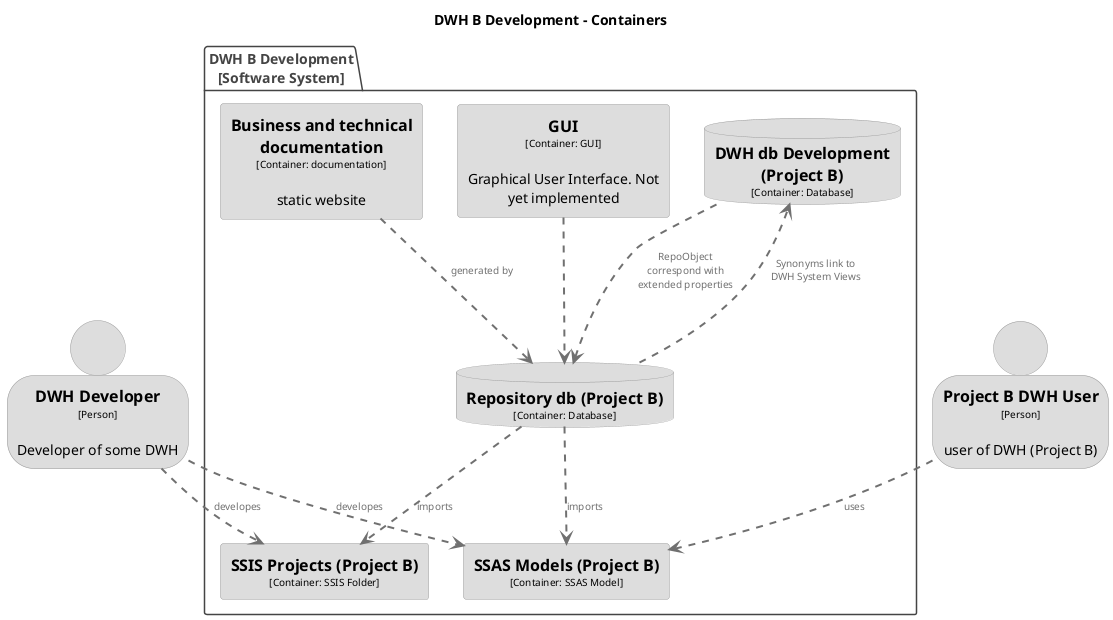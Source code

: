 @startuml
title DWH B Development - Containers

top to bottom direction

skinparam {
  shadowing false
  arrowFontSize 10
  defaultTextAlignment center
  wrapWidth 200
  maxMessageSize 100
}

hide stereotype

skinparam rectangle<<DWHBDevelopment.Businessandtechnicaldocumentation>> {
  BackgroundColor #dddddd
  FontColor #000000
  BorderColor #9a9a9a
}
skinparam person<<DWHDeveloper>> {
  BackgroundColor #dddddd
  FontColor #000000
  BorderColor #9a9a9a
}
skinparam database<<DWHBDevelopment.DWHdbDevelopmentProjectB>> {
  BackgroundColor #dddddd
  FontColor #000000
  BorderColor #9a9a9a
}
skinparam rectangle<<DWHBDevelopment.GUI>> {
  BackgroundColor #dddddd
  FontColor #000000
  BorderColor #9a9a9a
}
skinparam person<<ProjectBDWHUser>> {
  BackgroundColor #dddddd
  FontColor #000000
  BorderColor #9a9a9a
}
skinparam database<<DWHBDevelopment.RepositorydbProjectB>> {
  BackgroundColor #dddddd
  FontColor #000000
  BorderColor #9a9a9a
}
skinparam rectangle<<DWHBDevelopment.SSASModelsProjectB>> {
  BackgroundColor #dddddd
  FontColor #000000
  BorderColor #9a9a9a
}
skinparam rectangle<<DWHBDevelopment.SSISProjectsProjectB>> {
  BackgroundColor #dddddd
  FontColor #000000
  BorderColor #9a9a9a
}

person "==DWH Developer\n<size:10>[Person]</size>\n\nDeveloper of some DWH" <<DWHDeveloper>> as DWHDeveloper
person "==Project B DWH User\n<size:10>[Person]</size>\n\nuser of DWH (Project B)" <<ProjectBDWHUser>> as ProjectBDWHUser

package "DWH B Development\n[Software System]" <<DWHBDevelopment>> {
  skinparam PackageBorderColor<<DWHBDevelopment>> #444444
  skinparam PackageFontColor<<DWHBDevelopment>> #444444

  database "==DWH db Development (Project B)\n<size:10>[Container: Database]</size>" <<DWHBDevelopment.DWHdbDevelopmentProjectB>> as DWHBDevelopment.DWHdbDevelopmentProjectB
  rectangle "==SSAS Models (Project B)\n<size:10>[Container: SSAS Model]</size>" <<DWHBDevelopment.SSASModelsProjectB>> as DWHBDevelopment.SSASModelsProjectB
  rectangle "==SSIS Projects (Project B)\n<size:10>[Container: SSIS Folder]</size>" <<DWHBDevelopment.SSISProjectsProjectB>> as DWHBDevelopment.SSISProjectsProjectB
  rectangle "==GUI\n<size:10>[Container: GUI]</size>\n\nGraphical User Interface. Not yet implemented" <<DWHBDevelopment.GUI>> as DWHBDevelopment.GUI
  rectangle "==Business and technical documentation\n<size:10>[Container: documentation]</size>\n\nstatic website" <<DWHBDevelopment.Businessandtechnicaldocumentation>> as DWHBDevelopment.Businessandtechnicaldocumentation
  database "==Repository db (Project B)\n<size:10>[Container: Database]</size>" <<DWHBDevelopment.RepositorydbProjectB>> as DWHBDevelopment.RepositorydbProjectB
}

DWHBDevelopment.GUI .[#707070,thickness=2].> DWHBDevelopment.RepositorydbProjectB : "<color:#707070>"
DWHBDevelopment.Businessandtechnicaldocumentation .[#707070,thickness=2].> DWHBDevelopment.RepositorydbProjectB : "<color:#707070>generated by"
DWHDeveloper .[#707070,thickness=2].> DWHBDevelopment.SSASModelsProjectB : "<color:#707070>developes"
DWHDeveloper .[#707070,thickness=2].> DWHBDevelopment.SSISProjectsProjectB : "<color:#707070>developes"
ProjectBDWHUser .[#707070,thickness=2].> DWHBDevelopment.SSASModelsProjectB : "<color:#707070>uses"
DWHBDevelopment.RepositorydbProjectB .[#707070,thickness=2].> DWHBDevelopment.DWHdbDevelopmentProjectB : "<color:#707070>Synonyms link to DWH System Views"
DWHBDevelopment.DWHdbDevelopmentProjectB .[#707070,thickness=2].> DWHBDevelopment.RepositorydbProjectB : "<color:#707070>RepoObject correspond with extended properties"
DWHBDevelopment.RepositorydbProjectB .[#707070,thickness=2].> DWHBDevelopment.SSASModelsProjectB : "<color:#707070>imports"
DWHBDevelopment.RepositorydbProjectB .[#707070,thickness=2].> DWHBDevelopment.SSISProjectsProjectB : "<color:#707070>imports"
@enduml